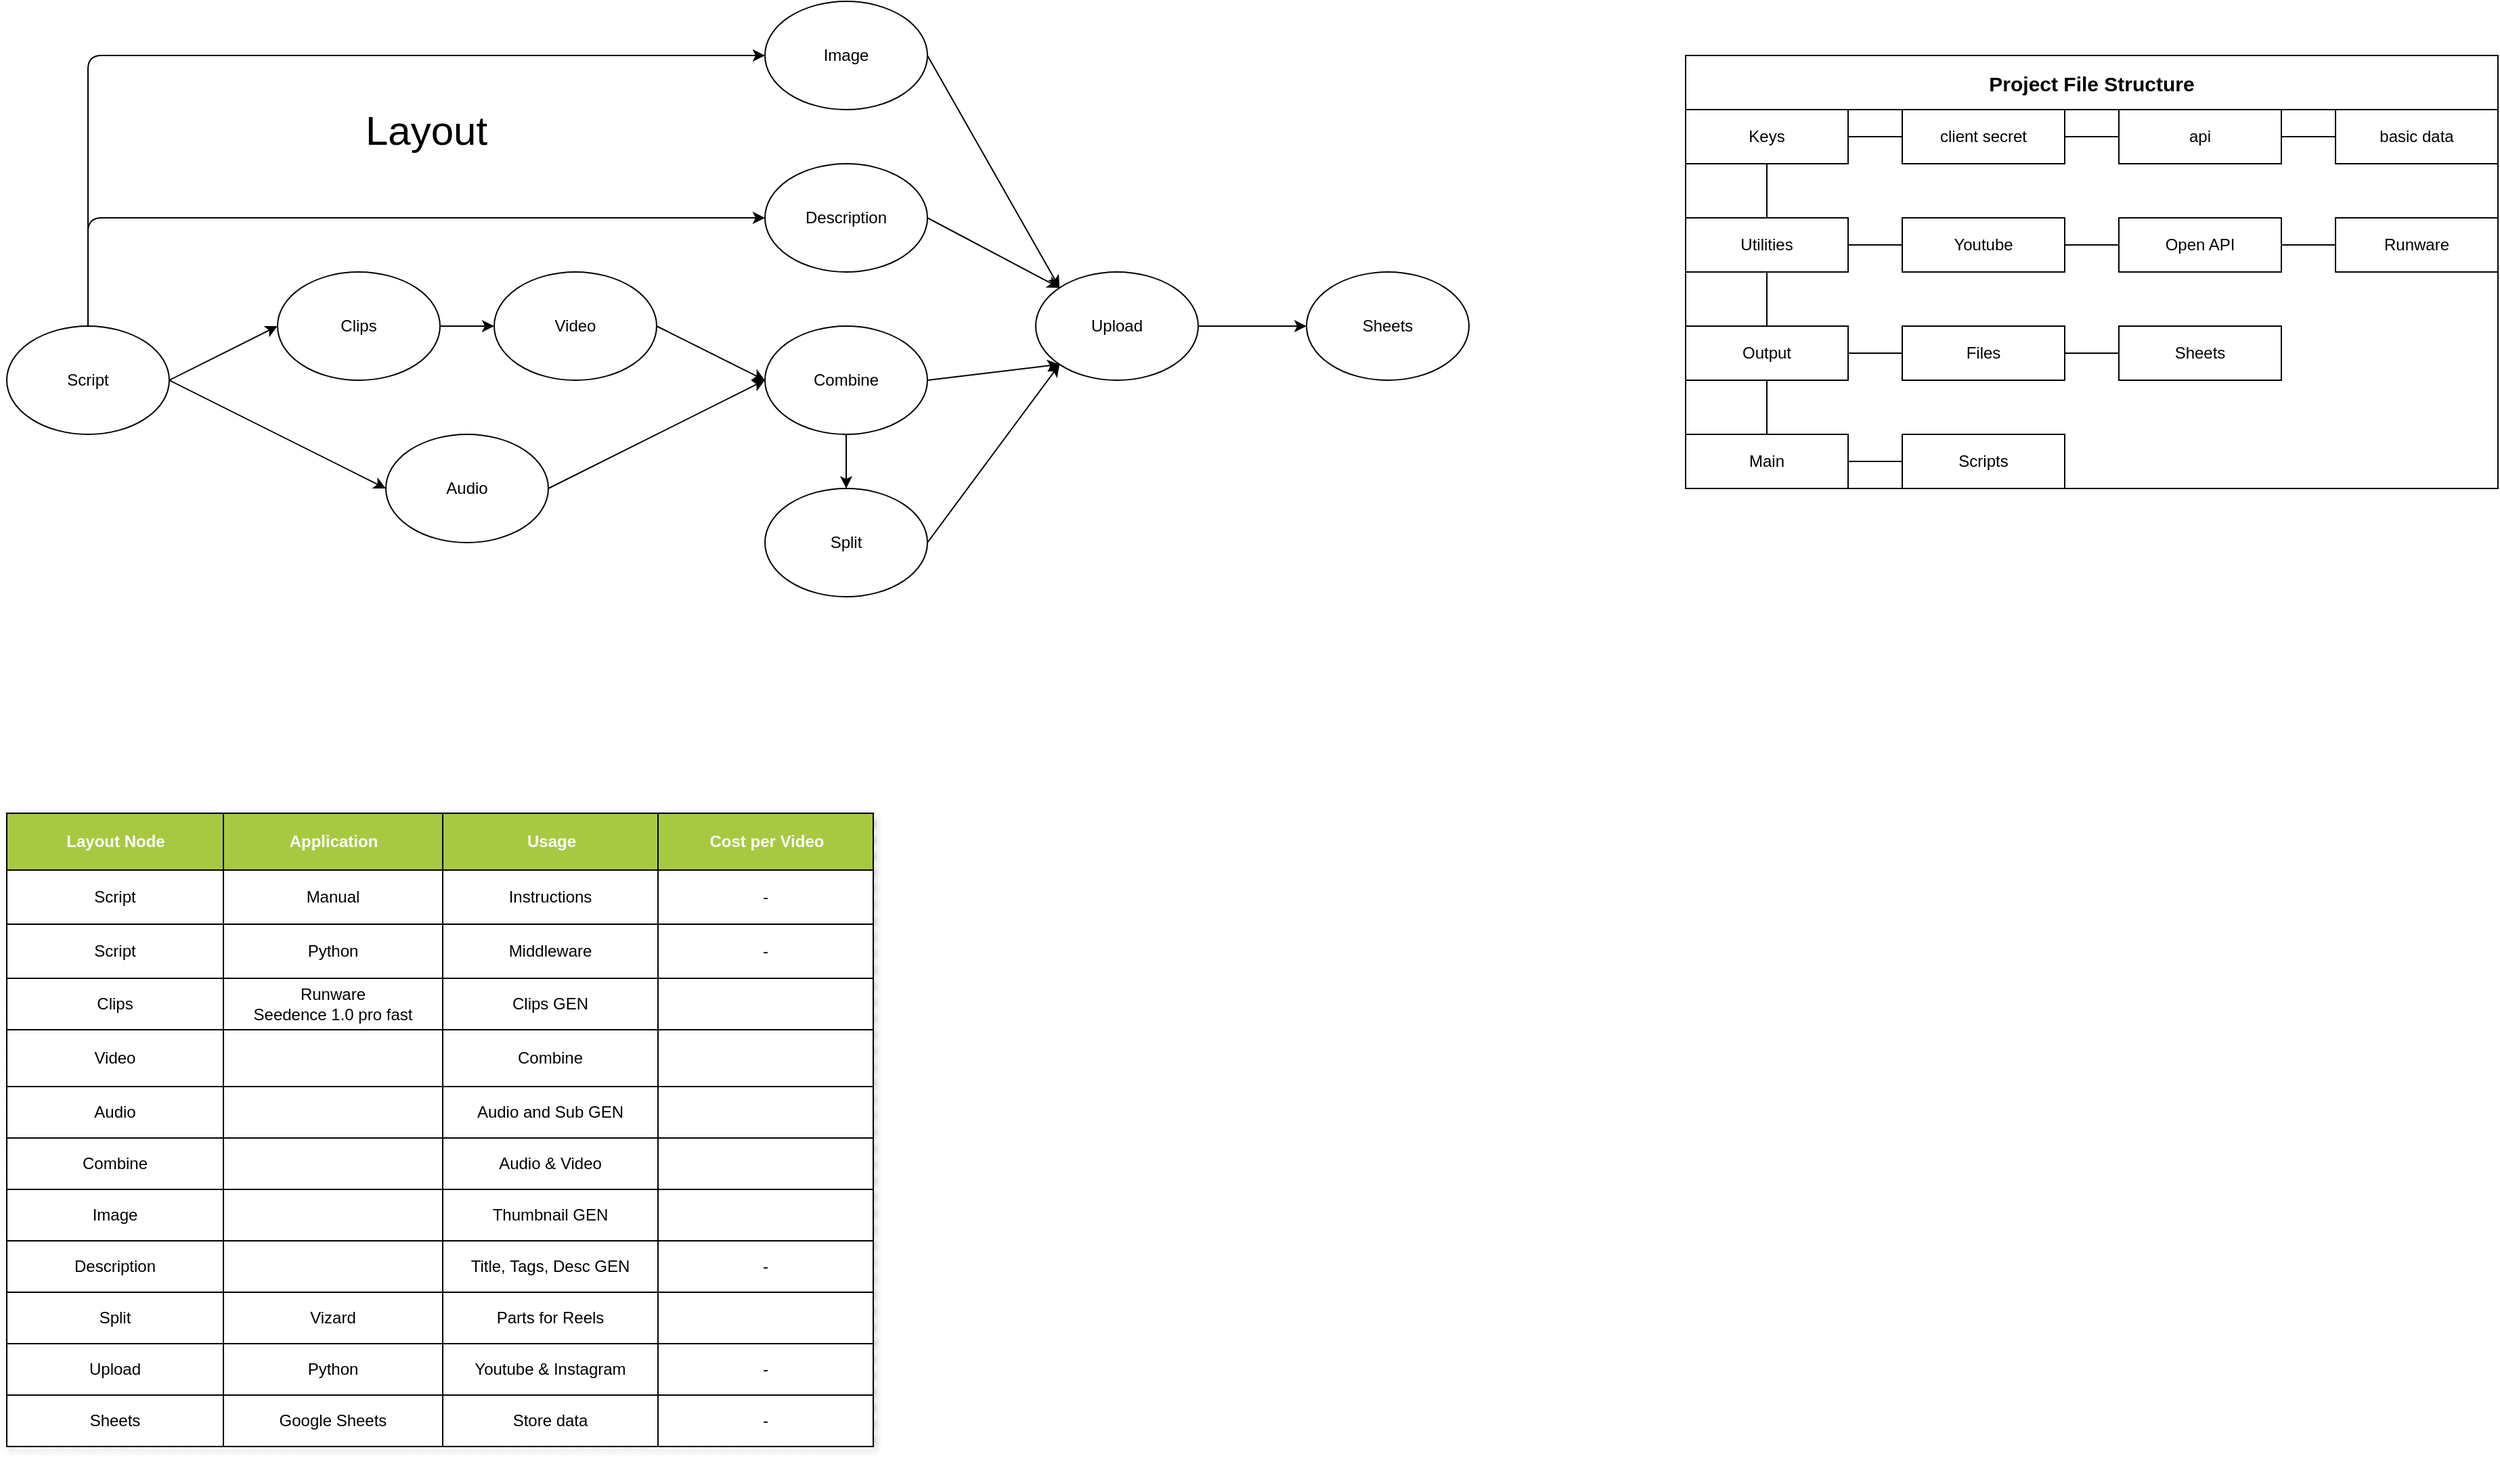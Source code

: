 <mxfile>
    <diagram id="mcu_JlfxQy7UYC2lfnmU" name="Page-1">
        <mxGraphModel dx="2098" dy="1178" grid="1" gridSize="10" guides="1" tooltips="1" connect="1" arrows="1" fold="1" page="1" pageScale="1" pageWidth="850" pageHeight="1100" math="0" shadow="0">
            <root>
                <mxCell id="0"/>
                <mxCell id="1" parent="0"/>
                <mxCell id="2" style="edgeStyle=none;html=1;exitX=1;exitY=0.5;exitDx=0;exitDy=0;entryX=0;entryY=0.5;entryDx=0;entryDy=0;movable=0;resizable=0;rotatable=0;deletable=0;editable=0;locked=1;connectable=0;" edge="1" parent="1" source="6" target="10">
                    <mxGeometry relative="1" as="geometry"/>
                </mxCell>
                <mxCell id="3" style="edgeStyle=none;html=1;exitX=1;exitY=0.5;exitDx=0;exitDy=0;entryX=0;entryY=0.5;entryDx=0;entryDy=0;movable=0;resizable=0;rotatable=0;deletable=0;editable=0;locked=1;connectable=0;" edge="1" parent="1" source="6" target="8">
                    <mxGeometry relative="1" as="geometry"/>
                </mxCell>
                <mxCell id="4" style="edgeStyle=none;html=1;exitX=0.5;exitY=0;exitDx=0;exitDy=0;entryX=0;entryY=0.5;entryDx=0;entryDy=0;movable=0;resizable=0;rotatable=0;deletable=0;editable=0;locked=1;connectable=0;" edge="1" parent="1" source="6" target="17">
                    <mxGeometry relative="1" as="geometry">
                        <Array as="points">
                            <mxPoint x="-740" y="80"/>
                        </Array>
                    </mxGeometry>
                </mxCell>
                <mxCell id="5" style="edgeStyle=none;html=1;exitX=0.5;exitY=0;exitDx=0;exitDy=0;entryX=0;entryY=0.5;entryDx=0;entryDy=0;movable=0;resizable=0;rotatable=0;deletable=0;editable=0;locked=1;connectable=0;" edge="1" parent="1" source="6" target="19">
                    <mxGeometry relative="1" as="geometry">
                        <Array as="points">
                            <mxPoint x="-740" y="200"/>
                        </Array>
                    </mxGeometry>
                </mxCell>
                <mxCell id="6" value="Script" style="ellipse;whiteSpace=wrap;html=1;movable=0;resizable=0;rotatable=0;deletable=0;editable=0;locked=1;connectable=0;" vertex="1" parent="1">
                    <mxGeometry x="-800" y="280" width="120" height="80" as="geometry"/>
                </mxCell>
                <mxCell id="7" style="edgeStyle=none;html=1;exitX=1;exitY=0.5;exitDx=0;exitDy=0;entryX=0;entryY=0.5;entryDx=0;entryDy=0;movable=0;resizable=0;rotatable=0;deletable=0;editable=0;locked=1;connectable=0;" edge="1" parent="1" source="8" target="14">
                    <mxGeometry relative="1" as="geometry"/>
                </mxCell>
                <mxCell id="8" value="Clips" style="ellipse;whiteSpace=wrap;html=1;movable=0;resizable=0;rotatable=0;deletable=0;editable=0;locked=1;connectable=0;" vertex="1" parent="1">
                    <mxGeometry x="-600" y="240" width="120" height="80" as="geometry"/>
                </mxCell>
                <mxCell id="9" style="edgeStyle=none;html=1;exitX=1;exitY=0.5;exitDx=0;exitDy=0;entryX=0;entryY=0.5;entryDx=0;entryDy=0;movable=0;resizable=0;rotatable=0;deletable=0;editable=0;locked=1;connectable=0;" edge="1" parent="1" source="10" target="12">
                    <mxGeometry relative="1" as="geometry"/>
                </mxCell>
                <mxCell id="10" value="Audio" style="ellipse;whiteSpace=wrap;html=1;movable=0;resizable=0;rotatable=0;deletable=0;editable=0;locked=1;connectable=0;" vertex="1" parent="1">
                    <mxGeometry x="-520" y="360" width="120" height="80" as="geometry"/>
                </mxCell>
                <mxCell id="213" style="edgeStyle=none;html=1;exitX=0.5;exitY=1;exitDx=0;exitDy=0;entryX=0.5;entryY=0;entryDx=0;entryDy=0;movable=0;resizable=0;rotatable=0;deletable=0;editable=0;locked=1;connectable=0;" edge="1" parent="1" source="12" target="211">
                    <mxGeometry relative="1" as="geometry"/>
                </mxCell>
                <mxCell id="215" style="edgeStyle=none;html=1;exitX=1;exitY=0.5;exitDx=0;exitDy=0;entryX=0;entryY=1;entryDx=0;entryDy=0;movable=0;resizable=0;rotatable=0;deletable=0;editable=0;locked=1;connectable=0;" edge="1" parent="1" source="12" target="15">
                    <mxGeometry relative="1" as="geometry"/>
                </mxCell>
                <mxCell id="12" value="Combine" style="ellipse;whiteSpace=wrap;html=1;movable=0;resizable=0;rotatable=0;deletable=0;editable=0;locked=1;connectable=0;" vertex="1" parent="1">
                    <mxGeometry x="-240" y="280" width="120" height="80" as="geometry"/>
                </mxCell>
                <mxCell id="13" style="edgeStyle=none;html=1;exitX=1;exitY=0.5;exitDx=0;exitDy=0;entryX=0;entryY=0.5;entryDx=0;entryDy=0;movable=0;resizable=0;rotatable=0;deletable=0;editable=0;locked=1;connectable=0;" edge="1" parent="1" source="14" target="12">
                    <mxGeometry relative="1" as="geometry"/>
                </mxCell>
                <mxCell id="14" value="Video" style="ellipse;whiteSpace=wrap;html=1;movable=0;resizable=0;rotatable=0;deletable=0;editable=0;locked=1;connectable=0;" vertex="1" parent="1">
                    <mxGeometry x="-440" y="240" width="120" height="80" as="geometry"/>
                </mxCell>
                <mxCell id="224" style="edgeStyle=none;html=1;exitX=1;exitY=0.5;exitDx=0;exitDy=0;entryX=0;entryY=0.5;entryDx=0;entryDy=0;movable=0;resizable=0;rotatable=0;deletable=0;editable=0;locked=1;connectable=0;" edge="1" parent="1" source="15" target="223">
                    <mxGeometry relative="1" as="geometry"/>
                </mxCell>
                <mxCell id="15" value="Upload" style="ellipse;whiteSpace=wrap;html=1;movable=0;resizable=0;rotatable=0;deletable=0;editable=0;locked=1;connectable=0;" vertex="1" parent="1">
                    <mxGeometry x="-40" y="240" width="120" height="80" as="geometry"/>
                </mxCell>
                <mxCell id="218" style="edgeStyle=none;html=1;exitX=1;exitY=0.5;exitDx=0;exitDy=0;entryX=0;entryY=0;entryDx=0;entryDy=0;movable=0;resizable=0;rotatable=0;deletable=0;editable=0;locked=1;connectable=0;" edge="1" parent="1" source="17" target="15">
                    <mxGeometry relative="1" as="geometry"/>
                </mxCell>
                <mxCell id="17" value="Image" style="ellipse;whiteSpace=wrap;html=1;" vertex="1" parent="1">
                    <mxGeometry x="-240" y="40" width="120" height="80" as="geometry"/>
                </mxCell>
                <mxCell id="216" style="edgeStyle=none;html=1;exitX=1;exitY=0.5;exitDx=0;exitDy=0;entryX=0;entryY=0;entryDx=0;entryDy=0;movable=0;resizable=0;rotatable=0;deletable=0;editable=0;locked=1;connectable=0;" edge="1" parent="1" source="19" target="15">
                    <mxGeometry relative="1" as="geometry"/>
                </mxCell>
                <mxCell id="19" value="Description" style="ellipse;whiteSpace=wrap;html=1;movable=0;resizable=0;rotatable=0;deletable=0;editable=0;locked=1;connectable=0;" vertex="1" parent="1">
                    <mxGeometry x="-240" y="160" width="120" height="80" as="geometry"/>
                </mxCell>
                <mxCell id="20" value="&lt;font style=&quot;font-size: 30px;&quot;&gt;Layout&lt;/font&gt;" style="text;html=1;align=center;verticalAlign=middle;whiteSpace=wrap;rounded=0;movable=0;resizable=0;rotatable=0;deletable=0;editable=0;locked=1;connectable=0;" vertex="1" parent="1">
                    <mxGeometry x="-520" y="120" width="60" height="30" as="geometry"/>
                </mxCell>
                <mxCell id="64" value="Project File Structure" style="swimlane;startSize=40;horizontal=1;containerType=tree;fontSize=15;movable=0;resizable=0;rotatable=0;deletable=0;editable=0;locked=1;connectable=0;" vertex="1" parent="1">
                    <mxGeometry x="440" y="80" width="600" height="320" as="geometry">
                        <mxRectangle x="200" y="40" width="150" height="40" as="alternateBounds"/>
                    </mxGeometry>
                </mxCell>
                <mxCell id="66" value="Keys" style="whiteSpace=wrap;html=1;treeFolding=1;treeMoving=1;newEdgeStyle={&quot;edgeStyle&quot;:&quot;elbowEdgeStyle&quot;,&quot;startArrow&quot;:&quot;none&quot;,&quot;endArrow&quot;:&quot;none&quot;};movable=0;resizable=0;rotatable=0;deletable=0;editable=0;locked=1;connectable=0;" vertex="1" parent="64">
                    <mxGeometry y="40" width="120" height="40" as="geometry"/>
                </mxCell>
                <mxCell id="75" value="" style="edgeStyle=elbowEdgeStyle;html=1;elbow=vertical;startArrow=none;endArrow=none;movable=0;resizable=0;rotatable=0;deletable=0;editable=0;locked=1;connectable=0;" edge="1" parent="64">
                    <mxGeometry relative="1" as="geometry">
                        <mxPoint x="60" y="80" as="sourcePoint"/>
                        <mxPoint x="60" y="120" as="targetPoint"/>
                    </mxGeometry>
                </mxCell>
                <mxCell id="76" value="Utilities" style="whiteSpace=wrap;html=1;treeFolding=1;treeMoving=1;newEdgeStyle={&quot;edgeStyle&quot;:&quot;elbowEdgeStyle&quot;,&quot;startArrow&quot;:&quot;none&quot;,&quot;endArrow&quot;:&quot;none&quot;};movable=0;resizable=0;rotatable=0;deletable=0;editable=0;locked=1;connectable=0;" vertex="1" parent="64">
                    <mxGeometry y="120" width="120" height="40" as="geometry"/>
                </mxCell>
                <mxCell id="77" value="" style="edgeStyle=elbowEdgeStyle;html=1;elbow=vertical;startArrow=none;endArrow=none;movable=0;resizable=0;rotatable=0;deletable=0;editable=0;locked=1;connectable=0;" edge="1" parent="64">
                    <mxGeometry relative="1" as="geometry">
                        <mxPoint x="60" y="160" as="sourcePoint"/>
                        <mxPoint x="60" y="200" as="targetPoint"/>
                    </mxGeometry>
                </mxCell>
                <mxCell id="78" value="Output" style="whiteSpace=wrap;html=1;treeFolding=1;treeMoving=1;newEdgeStyle={&quot;edgeStyle&quot;:&quot;elbowEdgeStyle&quot;,&quot;startArrow&quot;:&quot;none&quot;,&quot;endArrow&quot;:&quot;none&quot;};movable=0;resizable=0;rotatable=0;deletable=0;editable=0;locked=1;connectable=0;" vertex="1" parent="64">
                    <mxGeometry y="200" width="120" height="40" as="geometry"/>
                </mxCell>
                <mxCell id="79" value="" style="edgeStyle=elbowEdgeStyle;html=1;elbow=vertical;startArrow=none;endArrow=none;movable=0;resizable=0;rotatable=0;deletable=0;editable=0;locked=1;connectable=0;" edge="1" parent="64">
                    <mxGeometry relative="1" as="geometry">
                        <mxPoint x="60" y="240" as="sourcePoint"/>
                        <mxPoint x="60" y="280" as="targetPoint"/>
                    </mxGeometry>
                </mxCell>
                <mxCell id="80" value="Main" style="whiteSpace=wrap;html=1;treeFolding=1;treeMoving=1;newEdgeStyle={&quot;edgeStyle&quot;:&quot;elbowEdgeStyle&quot;,&quot;startArrow&quot;:&quot;none&quot;,&quot;endArrow&quot;:&quot;none&quot;};movable=0;resizable=0;rotatable=0;deletable=0;editable=0;locked=1;connectable=0;" vertex="1" parent="64">
                    <mxGeometry y="280" width="120" height="40" as="geometry"/>
                </mxCell>
                <mxCell id="81" value="" style="edgeStyle=elbowEdgeStyle;html=1;elbow=horizontal;startArrow=none;endArrow=none;movable=0;resizable=0;rotatable=0;deletable=0;editable=0;locked=1;connectable=0;" edge="1" parent="64">
                    <mxGeometry relative="1" as="geometry">
                        <mxPoint x="120" y="60" as="sourcePoint"/>
                        <mxPoint x="160" y="60" as="targetPoint"/>
                    </mxGeometry>
                </mxCell>
                <mxCell id="82" value="client secret" style="whiteSpace=wrap;html=1;treeFolding=1;treeMoving=1;newEdgeStyle={&quot;edgeStyle&quot;:&quot;elbowEdgeStyle&quot;,&quot;startArrow&quot;:&quot;none&quot;,&quot;endArrow&quot;:&quot;none&quot;};movable=0;resizable=0;rotatable=0;deletable=0;editable=0;locked=1;connectable=0;" vertex="1" parent="64">
                    <mxGeometry x="160" y="40" width="120" height="40" as="geometry"/>
                </mxCell>
                <mxCell id="83" value="" style="edgeStyle=elbowEdgeStyle;html=1;elbow=horizontal;startArrow=none;endArrow=none;movable=0;resizable=0;rotatable=0;deletable=0;editable=0;locked=1;connectable=0;" edge="1" parent="64">
                    <mxGeometry relative="1" as="geometry">
                        <mxPoint x="280" y="60" as="sourcePoint"/>
                        <mxPoint x="320" y="60" as="targetPoint"/>
                    </mxGeometry>
                </mxCell>
                <mxCell id="84" value="api" style="whiteSpace=wrap;html=1;treeFolding=1;treeMoving=1;newEdgeStyle={&quot;edgeStyle&quot;:&quot;elbowEdgeStyle&quot;,&quot;startArrow&quot;:&quot;none&quot;,&quot;endArrow&quot;:&quot;none&quot;};movable=0;resizable=0;rotatable=0;deletable=0;editable=0;locked=1;connectable=0;" vertex="1" parent="64">
                    <mxGeometry x="320" y="40" width="120" height="40" as="geometry"/>
                </mxCell>
                <mxCell id="85" value="" style="edgeStyle=elbowEdgeStyle;html=1;elbow=horizontal;startArrow=none;endArrow=none;movable=0;resizable=0;rotatable=0;deletable=0;editable=0;locked=1;connectable=0;" edge="1" parent="64">
                    <mxGeometry relative="1" as="geometry">
                        <mxPoint x="440" y="60" as="sourcePoint"/>
                        <mxPoint x="480" y="60" as="targetPoint"/>
                    </mxGeometry>
                </mxCell>
                <mxCell id="86" value="basic data" style="whiteSpace=wrap;html=1;treeFolding=1;treeMoving=1;newEdgeStyle={&quot;edgeStyle&quot;:&quot;elbowEdgeStyle&quot;,&quot;startArrow&quot;:&quot;none&quot;,&quot;endArrow&quot;:&quot;none&quot;};movable=0;resizable=0;rotatable=0;deletable=0;editable=0;locked=1;connectable=0;" vertex="1" parent="64">
                    <mxGeometry x="480" y="40" width="120" height="40" as="geometry"/>
                </mxCell>
                <mxCell id="90" value="" style="edgeStyle=elbowEdgeStyle;html=1;elbow=vertical;startArrow=none;endArrow=none;exitX=1;exitY=0.5;exitDx=0;exitDy=0;movable=0;resizable=0;rotatable=0;deletable=0;editable=0;locked=1;connectable=0;" edge="1" target="91" parent="64">
                    <mxGeometry relative="1" as="geometry">
                        <mxPoint x="120" y="140" as="sourcePoint"/>
                    </mxGeometry>
                </mxCell>
                <mxCell id="91" value="Youtube" style="whiteSpace=wrap;html=1;treeFolding=1;treeMoving=1;newEdgeStyle={&quot;edgeStyle&quot;:&quot;elbowEdgeStyle&quot;,&quot;startArrow&quot;:&quot;none&quot;,&quot;endArrow&quot;:&quot;none&quot;};movable=0;resizable=0;rotatable=0;deletable=0;editable=0;locked=1;connectable=0;" vertex="1" parent="64">
                    <mxGeometry x="160" y="120" width="120" height="40" as="geometry"/>
                </mxCell>
                <mxCell id="92" value="" style="edgeStyle=elbowEdgeStyle;html=1;elbow=vertical;startArrow=none;endArrow=none;exitX=1;exitY=0.5;exitDx=0;exitDy=0;movable=0;resizable=0;rotatable=0;deletable=0;editable=0;locked=1;connectable=0;" edge="1" target="93" source="91" parent="64">
                    <mxGeometry relative="1" as="geometry">
                        <mxPoint x="360" y="340" as="sourcePoint"/>
                    </mxGeometry>
                </mxCell>
                <mxCell id="93" value="Open API" style="whiteSpace=wrap;html=1;treeFolding=1;treeMoving=1;newEdgeStyle={&quot;edgeStyle&quot;:&quot;elbowEdgeStyle&quot;,&quot;startArrow&quot;:&quot;none&quot;,&quot;endArrow&quot;:&quot;none&quot;};movable=0;resizable=0;rotatable=0;deletable=0;editable=0;locked=1;connectable=0;" vertex="1" parent="64">
                    <mxGeometry x="320" y="120" width="120" height="40" as="geometry"/>
                </mxCell>
                <mxCell id="94" value="" style="edgeStyle=elbowEdgeStyle;html=1;elbow=vertical;startArrow=none;endArrow=none;exitX=1;exitY=0.5;exitDx=0;exitDy=0;movable=0;resizable=0;rotatable=0;deletable=0;editable=0;locked=1;connectable=0;" edge="1" source="93" parent="64">
                    <mxGeometry relative="1" as="geometry">
                        <mxPoint x="520" y="340" as="sourcePoint"/>
                        <mxPoint x="480" y="139.857" as="targetPoint"/>
                    </mxGeometry>
                </mxCell>
                <mxCell id="95" value="Runware" style="whiteSpace=wrap;html=1;treeFolding=1;treeMoving=1;newEdgeStyle={&quot;edgeStyle&quot;:&quot;elbowEdgeStyle&quot;,&quot;startArrow&quot;:&quot;none&quot;,&quot;endArrow&quot;:&quot;none&quot;};movable=0;resizable=0;rotatable=0;deletable=0;editable=0;locked=1;connectable=0;" vertex="1" parent="64">
                    <mxGeometry x="480" y="120" width="120" height="40" as="geometry"/>
                </mxCell>
                <mxCell id="96" value="" style="edgeStyle=elbowEdgeStyle;html=1;elbow=vertical;startArrow=none;endArrow=none;exitX=1;exitY=0.5;exitDx=0;exitDy=0;movable=0;resizable=0;rotatable=0;deletable=0;editable=0;locked=1;connectable=0;" edge="1" target="97" parent="64">
                    <mxGeometry relative="1" as="geometry">
                        <mxPoint x="120" y="220" as="sourcePoint"/>
                    </mxGeometry>
                </mxCell>
                <mxCell id="97" value="Files" style="whiteSpace=wrap;html=1;treeFolding=1;treeMoving=1;newEdgeStyle={&quot;edgeStyle&quot;:&quot;elbowEdgeStyle&quot;,&quot;startArrow&quot;:&quot;none&quot;,&quot;endArrow&quot;:&quot;none&quot;};movable=0;resizable=0;rotatable=0;deletable=0;editable=0;locked=1;connectable=0;" vertex="1" parent="64">
                    <mxGeometry x="160" y="200" width="120" height="40" as="geometry"/>
                </mxCell>
                <mxCell id="98" value="" style="edgeStyle=elbowEdgeStyle;html=1;elbow=vertical;startArrow=none;endArrow=none;exitX=1;exitY=0.5;exitDx=0;exitDy=0;movable=0;resizable=0;rotatable=0;deletable=0;editable=0;locked=1;connectable=0;" edge="1" target="99" source="97" parent="64">
                    <mxGeometry relative="1" as="geometry">
                        <mxPoint x="360" y="420" as="sourcePoint"/>
                    </mxGeometry>
                </mxCell>
                <mxCell id="99" value="Sheets" style="whiteSpace=wrap;html=1;treeFolding=1;treeMoving=1;newEdgeStyle={&quot;edgeStyle&quot;:&quot;elbowEdgeStyle&quot;,&quot;startArrow&quot;:&quot;none&quot;,&quot;endArrow&quot;:&quot;none&quot;};movable=0;resizable=0;rotatable=0;deletable=0;editable=0;locked=1;connectable=0;" vertex="1" parent="64">
                    <mxGeometry x="320" y="200" width="120" height="40" as="geometry"/>
                </mxCell>
                <mxCell id="102" value="" style="edgeStyle=elbowEdgeStyle;html=1;elbow=vertical;startArrow=none;endArrow=none;exitX=1;exitY=0.5;exitDx=0;exitDy=0;movable=0;resizable=0;rotatable=0;deletable=0;editable=0;locked=1;connectable=0;" edge="1" target="103" parent="64">
                    <mxGeometry relative="1" as="geometry">
                        <mxPoint x="120" y="300" as="sourcePoint"/>
                    </mxGeometry>
                </mxCell>
                <mxCell id="103" value="Scripts" style="whiteSpace=wrap;html=1;treeFolding=1;treeMoving=1;newEdgeStyle={&quot;edgeStyle&quot;:&quot;elbowEdgeStyle&quot;,&quot;startArrow&quot;:&quot;none&quot;,&quot;endArrow&quot;:&quot;none&quot;};movable=0;resizable=0;rotatable=0;deletable=0;editable=0;locked=1;connectable=0;" vertex="1" parent="64">
                    <mxGeometry x="160" y="280" width="120" height="40" as="geometry"/>
                </mxCell>
                <mxCell id="214" style="edgeStyle=none;html=1;exitX=1;exitY=0.5;exitDx=0;exitDy=0;entryX=0;entryY=1;entryDx=0;entryDy=0;movable=0;resizable=0;rotatable=0;deletable=0;editable=0;locked=1;connectable=0;" edge="1" parent="1" source="211" target="15">
                    <mxGeometry relative="1" as="geometry"/>
                </mxCell>
                <mxCell id="211" value="Split" style="ellipse;whiteSpace=wrap;html=1;movable=0;resizable=0;rotatable=0;deletable=0;editable=0;locked=1;connectable=0;" vertex="1" parent="1">
                    <mxGeometry x="-240" y="400" width="120" height="80" as="geometry"/>
                </mxCell>
                <mxCell id="223" value="Sheets" style="ellipse;whiteSpace=wrap;html=1;movable=0;resizable=0;rotatable=0;deletable=0;editable=0;locked=1;connectable=0;" vertex="1" parent="1">
                    <mxGeometry x="160" y="240" width="120" height="80" as="geometry"/>
                </mxCell>
                <mxCell id="144" value="Assets" style="childLayout=tableLayout;recursiveResize=0;shadow=1;fillStyle=dots;" vertex="1" parent="1">
                    <mxGeometry x="-800" y="640" width="640" height="468" as="geometry"/>
                </mxCell>
                <mxCell id="145" style="shape=tableRow;horizontal=0;startSize=0;swimlaneHead=0;swimlaneBody=0;top=0;left=0;bottom=0;right=0;dropTarget=0;collapsible=0;recursiveResize=0;expand=0;fontStyle=0;strokeColor=inherit;fillColor=#ffffff;" vertex="1" parent="144">
                    <mxGeometry width="640" height="42" as="geometry"/>
                </mxCell>
                <mxCell id="146" value="Layout Node" style="connectable=0;recursiveResize=0;strokeColor=inherit;fillColor=#A7C942;align=center;fontStyle=1;fontColor=#FFFFFF;html=1;" vertex="1" parent="145">
                    <mxGeometry width="160" height="42" as="geometry">
                        <mxRectangle width="160" height="42" as="alternateBounds"/>
                    </mxGeometry>
                </mxCell>
                <mxCell id="147" value="Application" style="connectable=0;recursiveResize=0;strokeColor=inherit;fillColor=#A7C942;align=center;fontStyle=1;fontColor=#FFFFFF;html=1;" vertex="1" parent="145">
                    <mxGeometry x="160" width="162" height="42" as="geometry">
                        <mxRectangle width="162" height="42" as="alternateBounds"/>
                    </mxGeometry>
                </mxCell>
                <mxCell id="148" value="Usage" style="connectable=0;recursiveResize=0;strokeColor=inherit;fillColor=#A7C942;align=center;fontStyle=1;fontColor=#FFFFFF;html=1;" vertex="1" parent="145">
                    <mxGeometry x="322" width="159" height="42" as="geometry">
                        <mxRectangle width="159" height="42" as="alternateBounds"/>
                    </mxGeometry>
                </mxCell>
                <mxCell id="229" value="Cost per Video" style="connectable=0;recursiveResize=0;strokeColor=inherit;fillColor=#A7C942;align=center;fontStyle=1;fontColor=#FFFFFF;html=1;" vertex="1" parent="145">
                    <mxGeometry x="481" width="159" height="42" as="geometry">
                        <mxRectangle width="159" height="42" as="alternateBounds"/>
                    </mxGeometry>
                </mxCell>
                <mxCell id="149" value="" style="shape=tableRow;horizontal=0;startSize=0;swimlaneHead=0;swimlaneBody=0;top=0;left=0;bottom=0;right=0;dropTarget=0;collapsible=0;recursiveResize=0;expand=0;fontStyle=0;strokeColor=inherit;fillColor=#ffffff;" vertex="1" parent="144">
                    <mxGeometry y="42" width="640" height="40" as="geometry"/>
                </mxCell>
                <mxCell id="150" value="Script" style="connectable=0;recursiveResize=0;strokeColor=inherit;fillColor=inherit;align=center;whiteSpace=wrap;html=1;" vertex="1" parent="149">
                    <mxGeometry width="160" height="40" as="geometry">
                        <mxRectangle width="160" height="40" as="alternateBounds"/>
                    </mxGeometry>
                </mxCell>
                <mxCell id="151" value="Manual" style="connectable=0;recursiveResize=0;strokeColor=inherit;fillColor=inherit;align=center;whiteSpace=wrap;html=1;" vertex="1" parent="149">
                    <mxGeometry x="160" width="162" height="40" as="geometry">
                        <mxRectangle width="162" height="40" as="alternateBounds"/>
                    </mxGeometry>
                </mxCell>
                <mxCell id="152" value="Instructions" style="connectable=0;recursiveResize=0;strokeColor=inherit;fillColor=inherit;align=center;whiteSpace=wrap;html=1;" vertex="1" parent="149">
                    <mxGeometry x="322" width="159" height="40" as="geometry">
                        <mxRectangle width="159" height="40" as="alternateBounds"/>
                    </mxGeometry>
                </mxCell>
                <mxCell id="230" value="-" style="connectable=0;recursiveResize=0;strokeColor=inherit;fillColor=inherit;align=center;whiteSpace=wrap;html=1;" vertex="1" parent="149">
                    <mxGeometry x="481" width="159" height="40" as="geometry">
                        <mxRectangle width="159" height="40" as="alternateBounds"/>
                    </mxGeometry>
                </mxCell>
                <mxCell id="166" value="" style="shape=tableRow;horizontal=0;startSize=0;swimlaneHead=0;swimlaneBody=0;top=0;left=0;bottom=0;right=0;dropTarget=0;collapsible=0;recursiveResize=0;expand=0;fontStyle=0;strokeColor=inherit;fillColor=#ffffff;" vertex="1" parent="144">
                    <mxGeometry y="82" width="640" height="40" as="geometry"/>
                </mxCell>
                <mxCell id="167" value="Script" style="connectable=0;recursiveResize=0;strokeColor=inherit;fillColor=inherit;align=center;whiteSpace=wrap;html=1;" vertex="1" parent="166">
                    <mxGeometry width="160" height="40" as="geometry">
                        <mxRectangle width="160" height="40" as="alternateBounds"/>
                    </mxGeometry>
                </mxCell>
                <mxCell id="168" value="Python" style="connectable=0;recursiveResize=0;strokeColor=inherit;fillColor=inherit;align=center;whiteSpace=wrap;html=1;" vertex="1" parent="166">
                    <mxGeometry x="160" width="162" height="40" as="geometry">
                        <mxRectangle width="162" height="40" as="alternateBounds"/>
                    </mxGeometry>
                </mxCell>
                <mxCell id="169" value="Middleware" style="connectable=0;recursiveResize=0;strokeColor=inherit;fillColor=inherit;align=center;whiteSpace=wrap;html=1;" vertex="1" parent="166">
                    <mxGeometry x="322" width="159" height="40" as="geometry">
                        <mxRectangle width="159" height="40" as="alternateBounds"/>
                    </mxGeometry>
                </mxCell>
                <mxCell id="231" value="-" style="connectable=0;recursiveResize=0;strokeColor=inherit;fillColor=inherit;align=center;whiteSpace=wrap;html=1;" vertex="1" parent="166">
                    <mxGeometry x="481" width="159" height="40" as="geometry">
                        <mxRectangle width="159" height="40" as="alternateBounds"/>
                    </mxGeometry>
                </mxCell>
                <mxCell id="153" value="" style="shape=tableRow;horizontal=0;startSize=0;swimlaneHead=0;swimlaneBody=0;top=0;left=0;bottom=0;right=0;dropTarget=0;collapsible=0;recursiveResize=0;expand=0;fontStyle=1;strokeColor=inherit;fillColor=#EAF2D3;" vertex="1" parent="144">
                    <mxGeometry y="122" width="640" height="38" as="geometry"/>
                </mxCell>
                <mxCell id="154" value="Clips" style="connectable=0;recursiveResize=0;whiteSpace=wrap;html=1;" vertex="1" parent="153">
                    <mxGeometry width="160" height="38" as="geometry">
                        <mxRectangle width="160" height="38" as="alternateBounds"/>
                    </mxGeometry>
                </mxCell>
                <mxCell id="155" value="Runware&lt;br&gt;Seedence 1.0 pro fast" style="connectable=0;recursiveResize=0;whiteSpace=wrap;html=1;" vertex="1" parent="153">
                    <mxGeometry x="160" width="162" height="38" as="geometry">
                        <mxRectangle width="162" height="38" as="alternateBounds"/>
                    </mxGeometry>
                </mxCell>
                <mxCell id="156" value="Clips GEN" style="connectable=0;recursiveResize=0;whiteSpace=wrap;html=1;" vertex="1" parent="153">
                    <mxGeometry x="322" width="159" height="38" as="geometry">
                        <mxRectangle width="159" height="38" as="alternateBounds"/>
                    </mxGeometry>
                </mxCell>
                <mxCell id="232" style="connectable=0;recursiveResize=0;whiteSpace=wrap;html=1;" vertex="1" parent="153">
                    <mxGeometry x="481" width="159" height="38" as="geometry">
                        <mxRectangle width="159" height="38" as="alternateBounds"/>
                    </mxGeometry>
                </mxCell>
                <mxCell id="157" value="" style="shape=tableRow;horizontal=0;startSize=0;swimlaneHead=0;swimlaneBody=0;top=0;left=0;bottom=0;right=0;dropTarget=0;collapsible=0;recursiveResize=0;expand=0;fontStyle=0;strokeColor=inherit;fillColor=#ffffff;" vertex="1" parent="144">
                    <mxGeometry y="160" width="640" height="42" as="geometry"/>
                </mxCell>
                <mxCell id="158" value="Video" style="connectable=0;recursiveResize=0;strokeColor=inherit;fillColor=inherit;fontStyle=0;align=center;whiteSpace=wrap;html=1;" vertex="1" parent="157">
                    <mxGeometry width="160" height="42" as="geometry">
                        <mxRectangle width="160" height="42" as="alternateBounds"/>
                    </mxGeometry>
                </mxCell>
                <mxCell id="159" value="" style="connectable=0;recursiveResize=0;strokeColor=inherit;fillColor=inherit;fontStyle=0;align=center;whiteSpace=wrap;html=1;" vertex="1" parent="157">
                    <mxGeometry x="160" width="162" height="42" as="geometry">
                        <mxRectangle width="162" height="42" as="alternateBounds"/>
                    </mxGeometry>
                </mxCell>
                <mxCell id="160" value="Combine" style="connectable=0;recursiveResize=0;strokeColor=inherit;fillColor=inherit;fontStyle=0;align=center;whiteSpace=wrap;html=1;" vertex="1" parent="157">
                    <mxGeometry x="322" width="159" height="42" as="geometry">
                        <mxRectangle width="159" height="42" as="alternateBounds"/>
                    </mxGeometry>
                </mxCell>
                <mxCell id="233" style="connectable=0;recursiveResize=0;strokeColor=inherit;fillColor=inherit;fontStyle=0;align=center;whiteSpace=wrap;html=1;" vertex="1" parent="157">
                    <mxGeometry x="481" width="159" height="42" as="geometry">
                        <mxRectangle width="159" height="42" as="alternateBounds"/>
                    </mxGeometry>
                </mxCell>
                <mxCell id="161" value="" style="shape=tableRow;horizontal=0;startSize=0;swimlaneHead=0;swimlaneBody=0;top=0;left=0;bottom=0;right=0;dropTarget=0;collapsible=0;recursiveResize=0;expand=0;fontStyle=1;strokeColor=inherit;fillColor=#EAF2D3;" vertex="1" parent="144">
                    <mxGeometry y="202" width="640" height="38" as="geometry"/>
                </mxCell>
                <mxCell id="162" value="Audio" style="connectable=0;recursiveResize=0;whiteSpace=wrap;html=1;" vertex="1" parent="161">
                    <mxGeometry width="160" height="38" as="geometry">
                        <mxRectangle width="160" height="38" as="alternateBounds"/>
                    </mxGeometry>
                </mxCell>
                <mxCell id="163" value="" style="connectable=0;recursiveResize=0;whiteSpace=wrap;html=1;" vertex="1" parent="161">
                    <mxGeometry x="160" width="162" height="38" as="geometry">
                        <mxRectangle width="162" height="38" as="alternateBounds"/>
                    </mxGeometry>
                </mxCell>
                <mxCell id="164" value="Audio and Sub GEN" style="connectable=0;recursiveResize=0;whiteSpace=wrap;html=1;" vertex="1" parent="161">
                    <mxGeometry x="322" width="159" height="38" as="geometry">
                        <mxRectangle width="159" height="38" as="alternateBounds"/>
                    </mxGeometry>
                </mxCell>
                <mxCell id="234" style="connectable=0;recursiveResize=0;whiteSpace=wrap;html=1;" vertex="1" parent="161">
                    <mxGeometry x="481" width="159" height="38" as="geometry">
                        <mxRectangle width="159" height="38" as="alternateBounds"/>
                    </mxGeometry>
                </mxCell>
                <mxCell id="195" value="" style="shape=tableRow;horizontal=0;startSize=0;swimlaneHead=0;swimlaneBody=0;top=0;left=0;bottom=0;right=0;dropTarget=0;collapsible=0;recursiveResize=0;expand=0;fontStyle=1;strokeColor=inherit;fillColor=#EAF2D3;" vertex="1" parent="144">
                    <mxGeometry y="240" width="640" height="38" as="geometry"/>
                </mxCell>
                <mxCell id="196" value="Combine" style="connectable=0;recursiveResize=0;whiteSpace=wrap;html=1;" vertex="1" parent="195">
                    <mxGeometry width="160" height="38" as="geometry">
                        <mxRectangle width="160" height="38" as="alternateBounds"/>
                    </mxGeometry>
                </mxCell>
                <mxCell id="197" value="" style="connectable=0;recursiveResize=0;whiteSpace=wrap;html=1;" vertex="1" parent="195">
                    <mxGeometry x="160" width="162" height="38" as="geometry">
                        <mxRectangle width="162" height="38" as="alternateBounds"/>
                    </mxGeometry>
                </mxCell>
                <mxCell id="198" value="Audio &amp;amp; Video" style="connectable=0;recursiveResize=0;whiteSpace=wrap;html=1;" vertex="1" parent="195">
                    <mxGeometry x="322" width="159" height="38" as="geometry">
                        <mxRectangle width="159" height="38" as="alternateBounds"/>
                    </mxGeometry>
                </mxCell>
                <mxCell id="235" style="connectable=0;recursiveResize=0;whiteSpace=wrap;html=1;" vertex="1" parent="195">
                    <mxGeometry x="481" width="159" height="38" as="geometry">
                        <mxRectangle width="159" height="38" as="alternateBounds"/>
                    </mxGeometry>
                </mxCell>
                <mxCell id="199" value="" style="shape=tableRow;horizontal=0;startSize=0;swimlaneHead=0;swimlaneBody=0;top=0;left=0;bottom=0;right=0;dropTarget=0;collapsible=0;recursiveResize=0;expand=0;fontStyle=1;strokeColor=inherit;fillColor=#EAF2D3;" vertex="1" parent="144">
                    <mxGeometry y="278" width="640" height="38" as="geometry"/>
                </mxCell>
                <mxCell id="200" value="Image" style="connectable=0;recursiveResize=0;whiteSpace=wrap;html=1;" vertex="1" parent="199">
                    <mxGeometry width="160" height="38" as="geometry">
                        <mxRectangle width="160" height="38" as="alternateBounds"/>
                    </mxGeometry>
                </mxCell>
                <mxCell id="201" value="" style="connectable=0;recursiveResize=0;whiteSpace=wrap;html=1;" vertex="1" parent="199">
                    <mxGeometry x="160" width="162" height="38" as="geometry">
                        <mxRectangle width="162" height="38" as="alternateBounds"/>
                    </mxGeometry>
                </mxCell>
                <mxCell id="202" value="Thumbnail GEN" style="connectable=0;recursiveResize=0;whiteSpace=wrap;html=1;" vertex="1" parent="199">
                    <mxGeometry x="322" width="159" height="38" as="geometry">
                        <mxRectangle width="159" height="38" as="alternateBounds"/>
                    </mxGeometry>
                </mxCell>
                <mxCell id="236" style="connectable=0;recursiveResize=0;whiteSpace=wrap;html=1;" vertex="1" parent="199">
                    <mxGeometry x="481" width="159" height="38" as="geometry">
                        <mxRectangle width="159" height="38" as="alternateBounds"/>
                    </mxGeometry>
                </mxCell>
                <mxCell id="203" value="" style="shape=tableRow;horizontal=0;startSize=0;swimlaneHead=0;swimlaneBody=0;top=0;left=0;bottom=0;right=0;dropTarget=0;collapsible=0;recursiveResize=0;expand=0;fontStyle=1;strokeColor=inherit;fillColor=#EAF2D3;" vertex="1" parent="144">
                    <mxGeometry y="316" width="640" height="38" as="geometry"/>
                </mxCell>
                <mxCell id="204" value="Description" style="connectable=0;recursiveResize=0;whiteSpace=wrap;html=1;" vertex="1" parent="203">
                    <mxGeometry width="160" height="38" as="geometry">
                        <mxRectangle width="160" height="38" as="alternateBounds"/>
                    </mxGeometry>
                </mxCell>
                <mxCell id="205" value="" style="connectable=0;recursiveResize=0;whiteSpace=wrap;html=1;" vertex="1" parent="203">
                    <mxGeometry x="160" width="162" height="38" as="geometry">
                        <mxRectangle width="162" height="38" as="alternateBounds"/>
                    </mxGeometry>
                </mxCell>
                <mxCell id="206" value="Title, Tags, Desc GEN" style="connectable=0;recursiveResize=0;whiteSpace=wrap;html=1;" vertex="1" parent="203">
                    <mxGeometry x="322" width="159" height="38" as="geometry">
                        <mxRectangle width="159" height="38" as="alternateBounds"/>
                    </mxGeometry>
                </mxCell>
                <mxCell id="237" value="-" style="connectable=0;recursiveResize=0;whiteSpace=wrap;html=1;" vertex="1" parent="203">
                    <mxGeometry x="481" width="159" height="38" as="geometry">
                        <mxRectangle width="159" height="38" as="alternateBounds"/>
                    </mxGeometry>
                </mxCell>
                <mxCell id="219" value="" style="shape=tableRow;horizontal=0;startSize=0;swimlaneHead=0;swimlaneBody=0;top=0;left=0;bottom=0;right=0;dropTarget=0;collapsible=0;recursiveResize=0;expand=0;fontStyle=1;strokeColor=inherit;fillColor=#EAF2D3;" vertex="1" parent="144">
                    <mxGeometry y="354" width="640" height="38" as="geometry"/>
                </mxCell>
                <mxCell id="220" value="Split" style="connectable=0;recursiveResize=0;whiteSpace=wrap;html=1;" vertex="1" parent="219">
                    <mxGeometry width="160" height="38" as="geometry">
                        <mxRectangle width="160" height="38" as="alternateBounds"/>
                    </mxGeometry>
                </mxCell>
                <mxCell id="221" value="Vizard" style="connectable=0;recursiveResize=0;whiteSpace=wrap;html=1;" vertex="1" parent="219">
                    <mxGeometry x="160" width="162" height="38" as="geometry">
                        <mxRectangle width="162" height="38" as="alternateBounds"/>
                    </mxGeometry>
                </mxCell>
                <mxCell id="222" value="Parts for Reels" style="connectable=0;recursiveResize=0;whiteSpace=wrap;html=1;" vertex="1" parent="219">
                    <mxGeometry x="322" width="159" height="38" as="geometry">
                        <mxRectangle width="159" height="38" as="alternateBounds"/>
                    </mxGeometry>
                </mxCell>
                <mxCell id="238" style="connectable=0;recursiveResize=0;whiteSpace=wrap;html=1;" vertex="1" parent="219">
                    <mxGeometry x="481" width="159" height="38" as="geometry">
                        <mxRectangle width="159" height="38" as="alternateBounds"/>
                    </mxGeometry>
                </mxCell>
                <mxCell id="207" value="" style="shape=tableRow;horizontal=0;startSize=0;swimlaneHead=0;swimlaneBody=0;top=0;left=0;bottom=0;right=0;dropTarget=0;collapsible=0;recursiveResize=0;expand=0;fontStyle=1;strokeColor=inherit;fillColor=#EAF2D3;" vertex="1" parent="144">
                    <mxGeometry y="392" width="640" height="38" as="geometry"/>
                </mxCell>
                <mxCell id="208" value="Upload" style="connectable=0;recursiveResize=0;whiteSpace=wrap;html=1;" vertex="1" parent="207">
                    <mxGeometry width="160" height="38" as="geometry">
                        <mxRectangle width="160" height="38" as="alternateBounds"/>
                    </mxGeometry>
                </mxCell>
                <mxCell id="209" value="Python" style="connectable=0;recursiveResize=0;whiteSpace=wrap;html=1;" vertex="1" parent="207">
                    <mxGeometry x="160" width="162" height="38" as="geometry">
                        <mxRectangle width="162" height="38" as="alternateBounds"/>
                    </mxGeometry>
                </mxCell>
                <mxCell id="210" value="Youtube &amp;amp; Instagram" style="connectable=0;recursiveResize=0;whiteSpace=wrap;html=1;" vertex="1" parent="207">
                    <mxGeometry x="322" width="159" height="38" as="geometry">
                        <mxRectangle width="159" height="38" as="alternateBounds"/>
                    </mxGeometry>
                </mxCell>
                <mxCell id="239" value="-" style="connectable=0;recursiveResize=0;whiteSpace=wrap;html=1;" vertex="1" parent="207">
                    <mxGeometry x="481" width="159" height="38" as="geometry">
                        <mxRectangle width="159" height="38" as="alternateBounds"/>
                    </mxGeometry>
                </mxCell>
                <mxCell id="225" value="" style="shape=tableRow;horizontal=0;startSize=0;swimlaneHead=0;swimlaneBody=0;top=0;left=0;bottom=0;right=0;dropTarget=0;collapsible=0;recursiveResize=0;expand=0;fontStyle=1;strokeColor=inherit;fillColor=#EAF2D3;" vertex="1" parent="144">
                    <mxGeometry y="430" width="640" height="38" as="geometry"/>
                </mxCell>
                <mxCell id="226" value="Sheets" style="connectable=0;recursiveResize=0;whiteSpace=wrap;html=1;" vertex="1" parent="225">
                    <mxGeometry width="160" height="38" as="geometry">
                        <mxRectangle width="160" height="38" as="alternateBounds"/>
                    </mxGeometry>
                </mxCell>
                <mxCell id="227" value="Google Sheets" style="connectable=0;recursiveResize=0;whiteSpace=wrap;html=1;" vertex="1" parent="225">
                    <mxGeometry x="160" width="162" height="38" as="geometry">
                        <mxRectangle width="162" height="38" as="alternateBounds"/>
                    </mxGeometry>
                </mxCell>
                <mxCell id="228" value="Store data" style="connectable=0;recursiveResize=0;whiteSpace=wrap;html=1;" vertex="1" parent="225">
                    <mxGeometry x="322" width="159" height="38" as="geometry">
                        <mxRectangle width="159" height="38" as="alternateBounds"/>
                    </mxGeometry>
                </mxCell>
                <mxCell id="240" value="-" style="connectable=0;recursiveResize=0;whiteSpace=wrap;html=1;" vertex="1" parent="225">
                    <mxGeometry x="481" width="159" height="38" as="geometry">
                        <mxRectangle width="159" height="38" as="alternateBounds"/>
                    </mxGeometry>
                </mxCell>
            </root>
        </mxGraphModel>
    </diagram>
</mxfile>